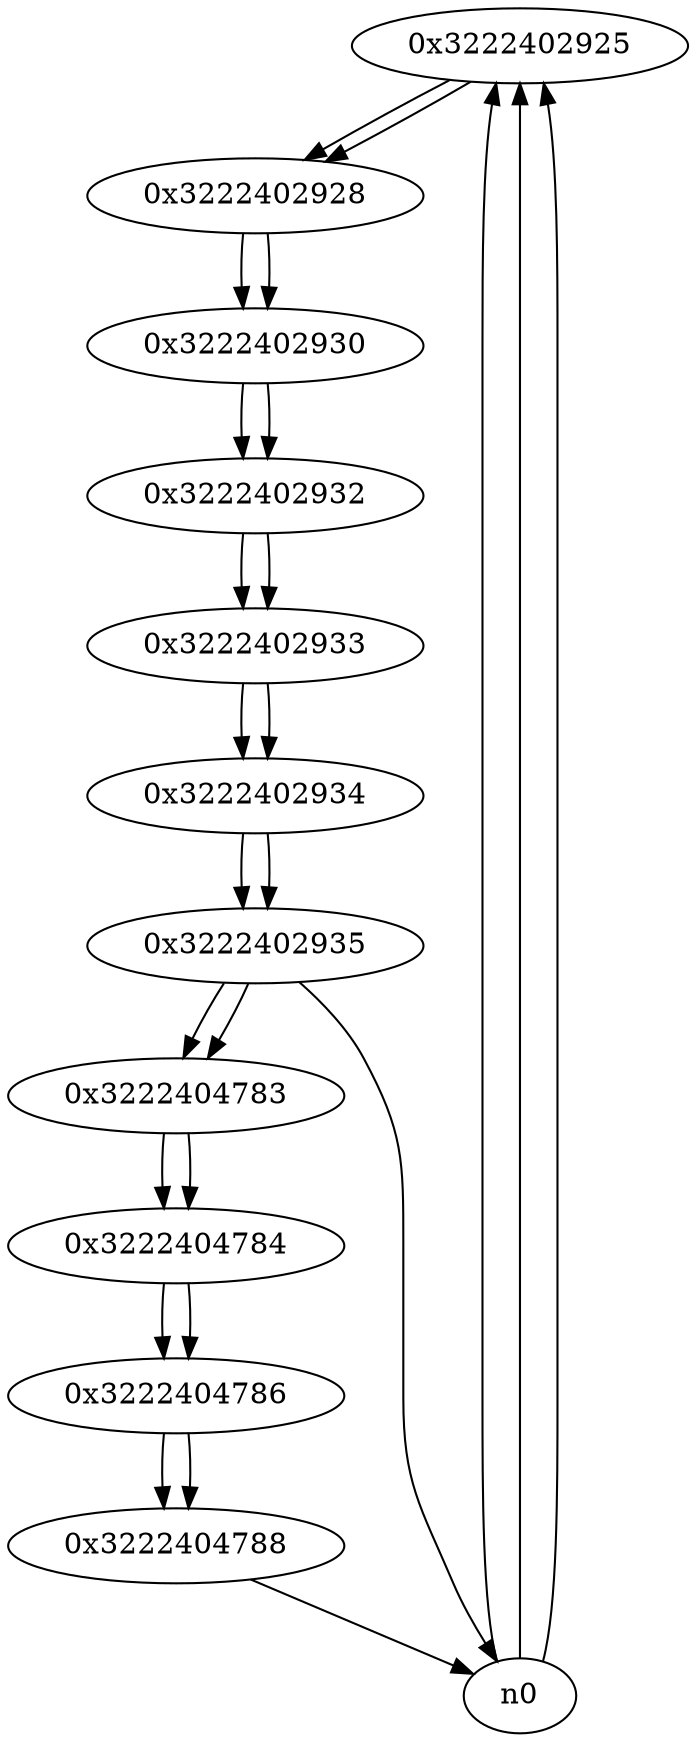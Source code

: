 digraph G{
/* nodes */
  n1 [label="0x3222402925"]
  n2 [label="0x3222402928"]
  n3 [label="0x3222402930"]
  n4 [label="0x3222402932"]
  n5 [label="0x3222402933"]
  n6 [label="0x3222402934"]
  n7 [label="0x3222402935"]
  n8 [label="0x3222404783"]
  n9 [label="0x3222404784"]
  n10 [label="0x3222404786"]
  n11 [label="0x3222404788"]
/* edges */
n1 -> n2;
n0 -> n1;
n0 -> n1;
n0 -> n1;
n2 -> n3;
n1 -> n2;
n3 -> n4;
n2 -> n3;
n4 -> n5;
n3 -> n4;
n5 -> n6;
n4 -> n5;
n6 -> n7;
n5 -> n6;
n7 -> n8;
n7 -> n0;
n6 -> n7;
n8 -> n9;
n7 -> n8;
n9 -> n10;
n8 -> n9;
n10 -> n11;
n9 -> n10;
n11 -> n0;
n10 -> n11;
}

